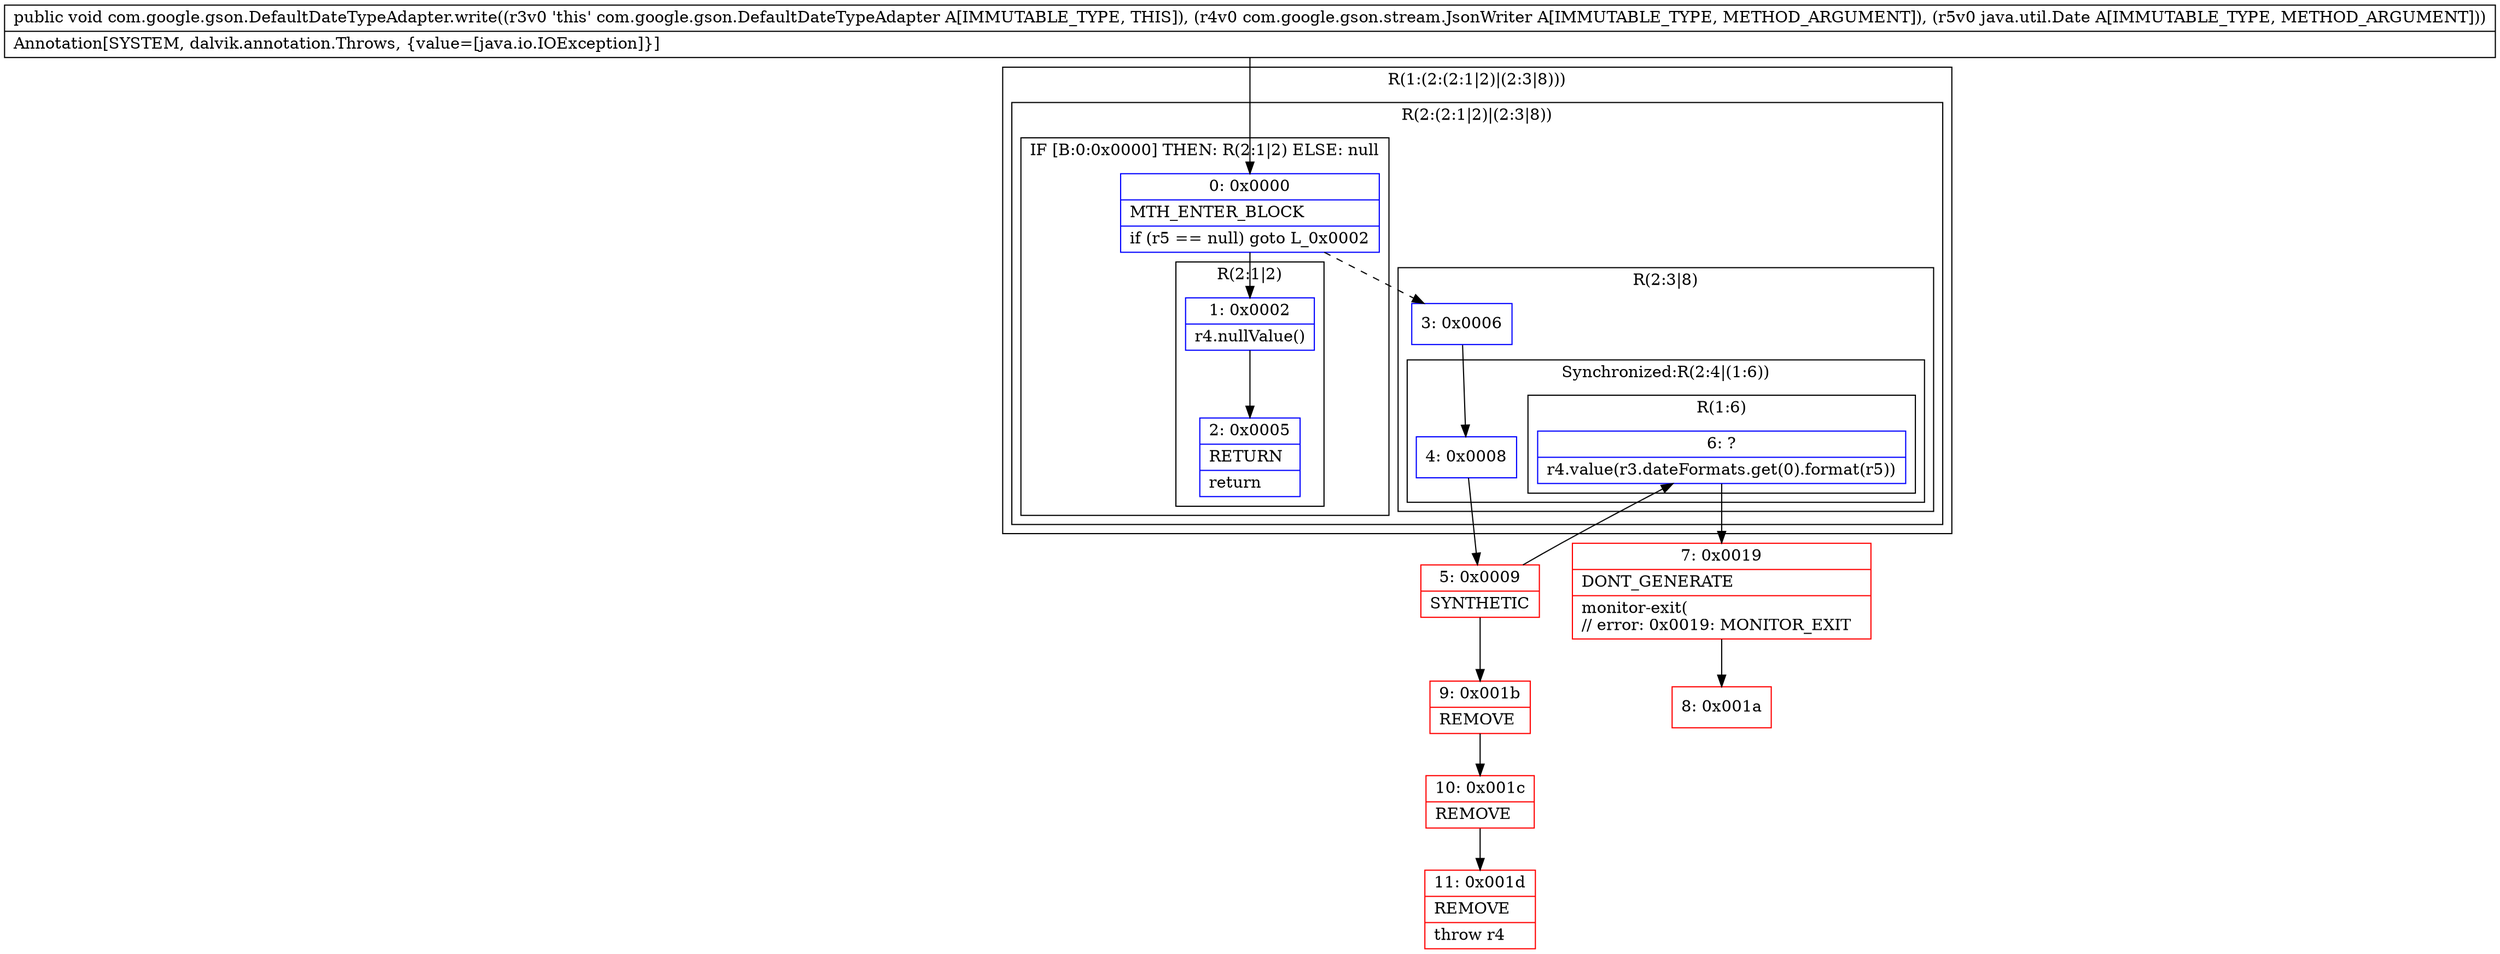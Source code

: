 digraph "CFG forcom.google.gson.DefaultDateTypeAdapter.write(Lcom\/google\/gson\/stream\/JsonWriter;Ljava\/util\/Date;)V" {
subgraph cluster_Region_484698044 {
label = "R(1:(2:(2:1|2)|(2:3|8)))";
node [shape=record,color=blue];
subgraph cluster_Region_1351911710 {
label = "R(2:(2:1|2)|(2:3|8))";
node [shape=record,color=blue];
subgraph cluster_IfRegion_974634638 {
label = "IF [B:0:0x0000] THEN: R(2:1|2) ELSE: null";
node [shape=record,color=blue];
Node_0 [shape=record,label="{0\:\ 0x0000|MTH_ENTER_BLOCK\l|if (r5 == null) goto L_0x0002\l}"];
subgraph cluster_Region_721242679 {
label = "R(2:1|2)";
node [shape=record,color=blue];
Node_1 [shape=record,label="{1\:\ 0x0002|r4.nullValue()\l}"];
Node_2 [shape=record,label="{2\:\ 0x0005|RETURN\l|return\l}"];
}
}
subgraph cluster_Region_689997523 {
label = "R(2:3|8)";
node [shape=record,color=blue];
Node_3 [shape=record,label="{3\:\ 0x0006}"];
subgraph cluster_SynchronizedRegion_1569207952 {
label = "Synchronized:R(2:4|(1:6))";
node [shape=record,color=blue];
Node_4 [shape=record,label="{4\:\ 0x0008}"];
subgraph cluster_Region_1517027425 {
label = "R(1:6)";
node [shape=record,color=blue];
Node_6 [shape=record,label="{6\:\ ?|r4.value(r3.dateFormats.get(0).format(r5))\l}"];
}
}
}
}
}
Node_5 [shape=record,color=red,label="{5\:\ 0x0009|SYNTHETIC\l}"];
Node_7 [shape=record,color=red,label="{7\:\ 0x0019|DONT_GENERATE\l|monitor\-exit(\l\/\/ error: 0x0019: MONITOR_EXIT  \l}"];
Node_8 [shape=record,color=red,label="{8\:\ 0x001a}"];
Node_9 [shape=record,color=red,label="{9\:\ 0x001b|REMOVE\l}"];
Node_10 [shape=record,color=red,label="{10\:\ 0x001c|REMOVE\l}"];
Node_11 [shape=record,color=red,label="{11\:\ 0x001d|REMOVE\l|throw r4\l}"];
MethodNode[shape=record,label="{public void com.google.gson.DefaultDateTypeAdapter.write((r3v0 'this' com.google.gson.DefaultDateTypeAdapter A[IMMUTABLE_TYPE, THIS]), (r4v0 com.google.gson.stream.JsonWriter A[IMMUTABLE_TYPE, METHOD_ARGUMENT]), (r5v0 java.util.Date A[IMMUTABLE_TYPE, METHOD_ARGUMENT]))  | Annotation[SYSTEM, dalvik.annotation.Throws, \{value=[java.io.IOException]\}]\l}"];
MethodNode -> Node_0;
Node_0 -> Node_1;
Node_0 -> Node_3[style=dashed];
Node_1 -> Node_2;
Node_3 -> Node_4;
Node_4 -> Node_5;
Node_6 -> Node_7;
Node_5 -> Node_6;
Node_5 -> Node_9;
Node_7 -> Node_8;
Node_9 -> Node_10;
Node_10 -> Node_11;
}

